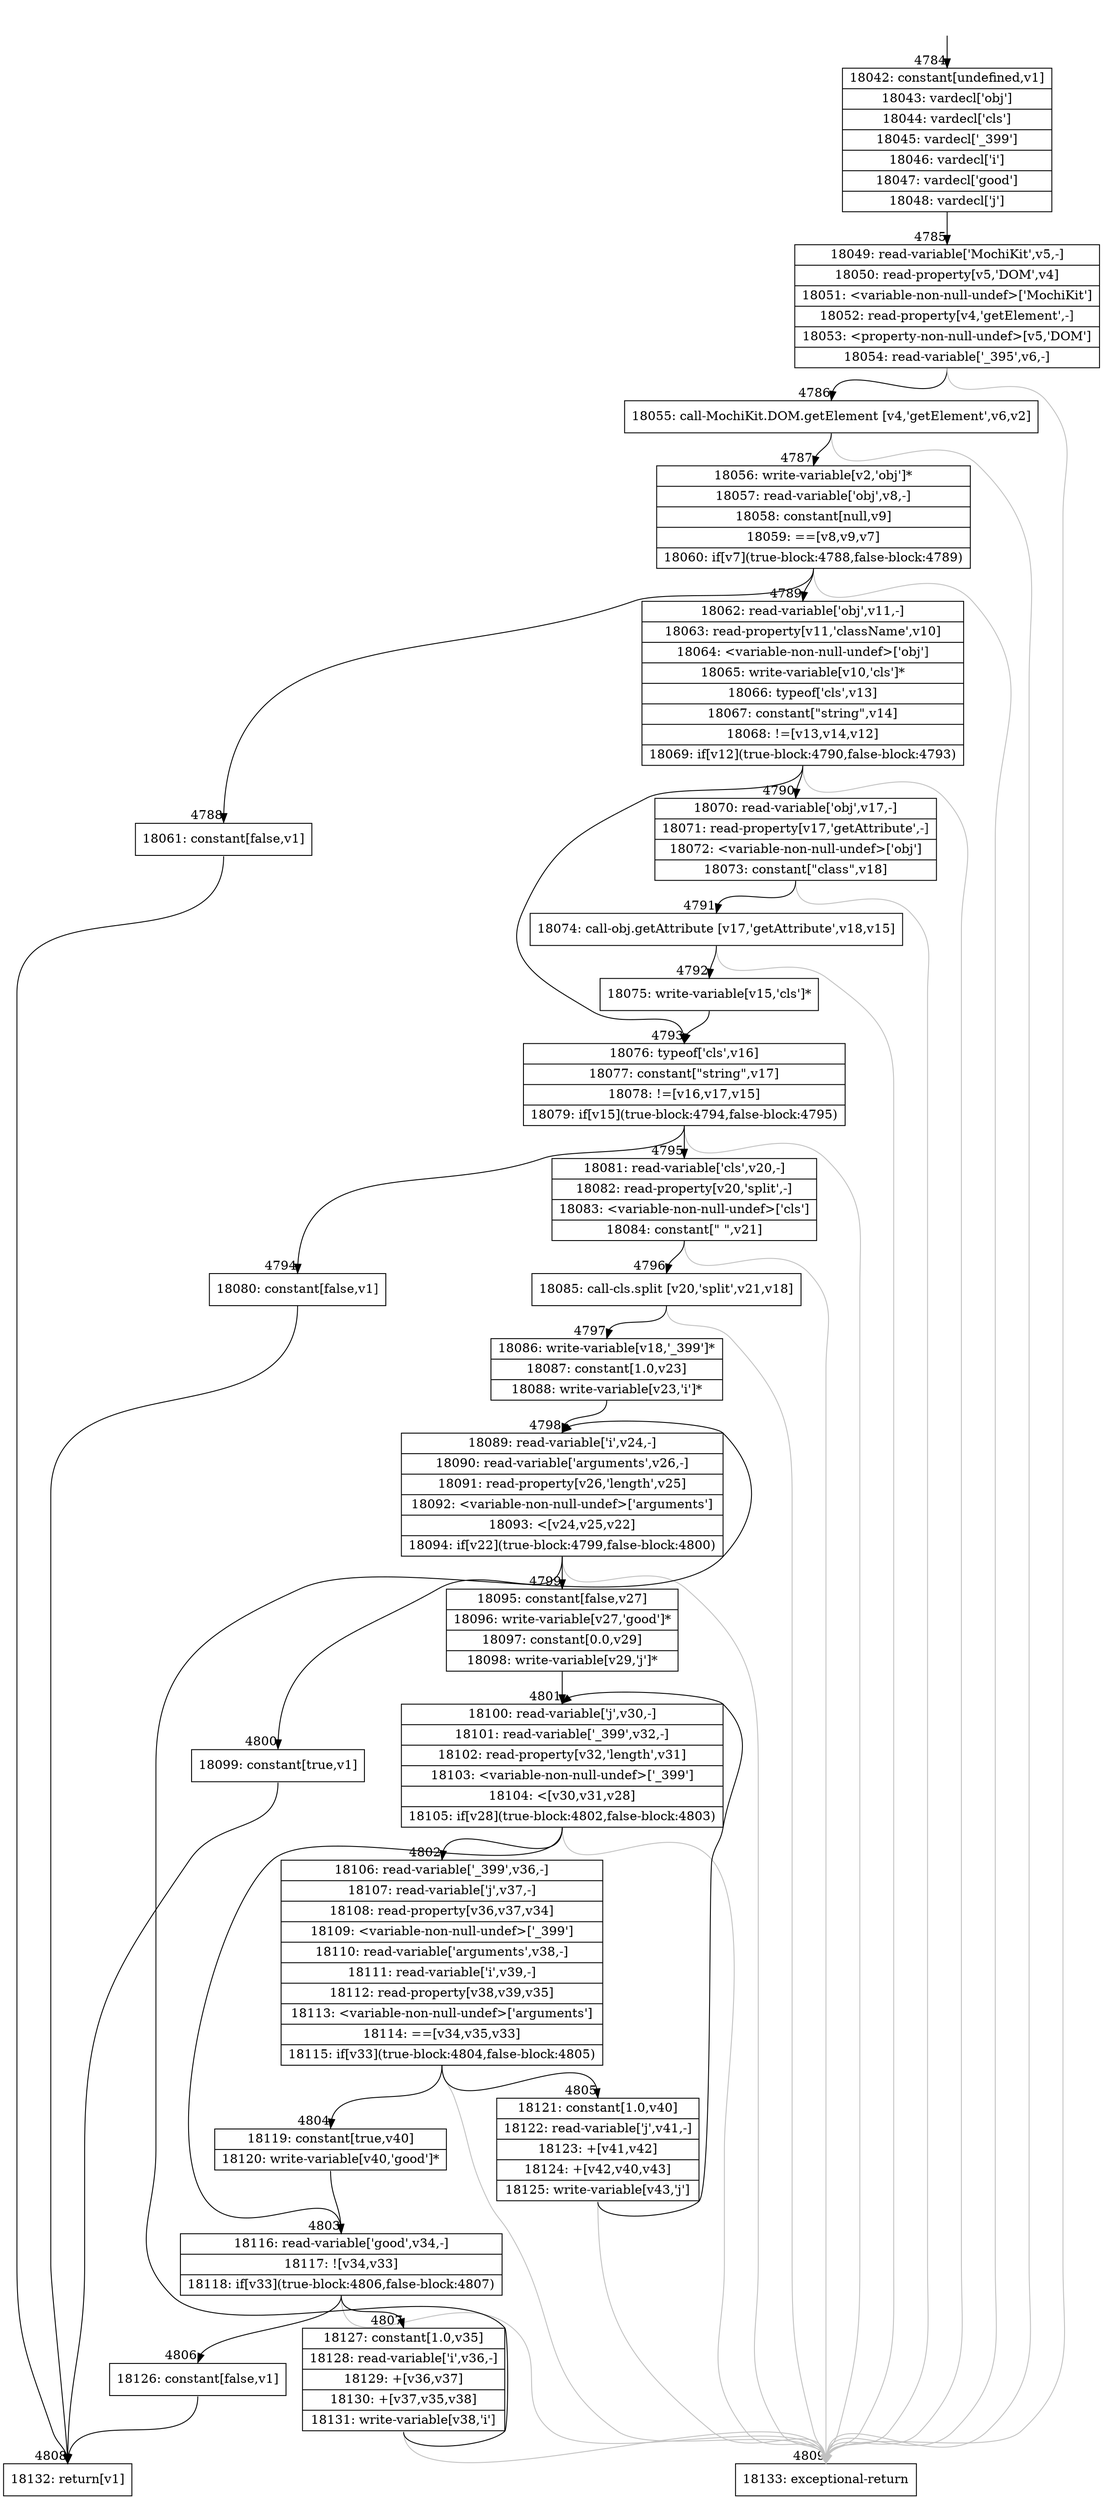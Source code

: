 digraph {
rankdir="TD"
BB_entry348[shape=none,label=""];
BB_entry348 -> BB4784 [tailport=s, headport=n, headlabel="    4784"]
BB4784 [shape=record label="{18042: constant[undefined,v1]|18043: vardecl['obj']|18044: vardecl['cls']|18045: vardecl['_399']|18046: vardecl['i']|18047: vardecl['good']|18048: vardecl['j']}" ] 
BB4784 -> BB4785 [tailport=s, headport=n, headlabel="      4785"]
BB4785 [shape=record label="{18049: read-variable['MochiKit',v5,-]|18050: read-property[v5,'DOM',v4]|18051: \<variable-non-null-undef\>['MochiKit']|18052: read-property[v4,'getElement',-]|18053: \<property-non-null-undef\>[v5,'DOM']|18054: read-variable['_395',v6,-]}" ] 
BB4785 -> BB4786 [tailport=s, headport=n, headlabel="      4786"]
BB4785 -> BB4809 [tailport=s, headport=n, color=gray, headlabel="      4809"]
BB4786 [shape=record label="{18055: call-MochiKit.DOM.getElement [v4,'getElement',v6,v2]}" ] 
BB4786 -> BB4787 [tailport=s, headport=n, headlabel="      4787"]
BB4786 -> BB4809 [tailport=s, headport=n, color=gray]
BB4787 [shape=record label="{18056: write-variable[v2,'obj']*|18057: read-variable['obj',v8,-]|18058: constant[null,v9]|18059: ==[v8,v9,v7]|18060: if[v7](true-block:4788,false-block:4789)}" ] 
BB4787 -> BB4788 [tailport=s, headport=n, headlabel="      4788"]
BB4787 -> BB4789 [tailport=s, headport=n, headlabel="      4789"]
BB4787 -> BB4809 [tailport=s, headport=n, color=gray]
BB4788 [shape=record label="{18061: constant[false,v1]}" ] 
BB4788 -> BB4808 [tailport=s, headport=n, headlabel="      4808"]
BB4789 [shape=record label="{18062: read-variable['obj',v11,-]|18063: read-property[v11,'className',v10]|18064: \<variable-non-null-undef\>['obj']|18065: write-variable[v10,'cls']*|18066: typeof['cls',v13]|18067: constant[\"string\",v14]|18068: !=[v13,v14,v12]|18069: if[v12](true-block:4790,false-block:4793)}" ] 
BB4789 -> BB4790 [tailport=s, headport=n, headlabel="      4790"]
BB4789 -> BB4793 [tailport=s, headport=n, headlabel="      4793"]
BB4789 -> BB4809 [tailport=s, headport=n, color=gray]
BB4790 [shape=record label="{18070: read-variable['obj',v17,-]|18071: read-property[v17,'getAttribute',-]|18072: \<variable-non-null-undef\>['obj']|18073: constant[\"class\",v18]}" ] 
BB4790 -> BB4791 [tailport=s, headport=n, headlabel="      4791"]
BB4790 -> BB4809 [tailport=s, headport=n, color=gray]
BB4791 [shape=record label="{18074: call-obj.getAttribute [v17,'getAttribute',v18,v15]}" ] 
BB4791 -> BB4792 [tailport=s, headport=n, headlabel="      4792"]
BB4791 -> BB4809 [tailport=s, headport=n, color=gray]
BB4792 [shape=record label="{18075: write-variable[v15,'cls']*}" ] 
BB4792 -> BB4793 [tailport=s, headport=n]
BB4793 [shape=record label="{18076: typeof['cls',v16]|18077: constant[\"string\",v17]|18078: !=[v16,v17,v15]|18079: if[v15](true-block:4794,false-block:4795)}" ] 
BB4793 -> BB4794 [tailport=s, headport=n, headlabel="      4794"]
BB4793 -> BB4795 [tailport=s, headport=n, headlabel="      4795"]
BB4793 -> BB4809 [tailport=s, headport=n, color=gray]
BB4794 [shape=record label="{18080: constant[false,v1]}" ] 
BB4794 -> BB4808 [tailport=s, headport=n]
BB4795 [shape=record label="{18081: read-variable['cls',v20,-]|18082: read-property[v20,'split',-]|18083: \<variable-non-null-undef\>['cls']|18084: constant[\" \",v21]}" ] 
BB4795 -> BB4796 [tailport=s, headport=n, headlabel="      4796"]
BB4795 -> BB4809 [tailport=s, headport=n, color=gray]
BB4796 [shape=record label="{18085: call-cls.split [v20,'split',v21,v18]}" ] 
BB4796 -> BB4797 [tailport=s, headport=n, headlabel="      4797"]
BB4796 -> BB4809 [tailport=s, headport=n, color=gray]
BB4797 [shape=record label="{18086: write-variable[v18,'_399']*|18087: constant[1.0,v23]|18088: write-variable[v23,'i']*}" ] 
BB4797 -> BB4798 [tailport=s, headport=n, headlabel="      4798"]
BB4798 [shape=record label="{18089: read-variable['i',v24,-]|18090: read-variable['arguments',v26,-]|18091: read-property[v26,'length',v25]|18092: \<variable-non-null-undef\>['arguments']|18093: \<[v24,v25,v22]|18094: if[v22](true-block:4799,false-block:4800)}" ] 
BB4798 -> BB4799 [tailport=s, headport=n, headlabel="      4799"]
BB4798 -> BB4800 [tailport=s, headport=n, headlabel="      4800"]
BB4798 -> BB4809 [tailport=s, headport=n, color=gray]
BB4799 [shape=record label="{18095: constant[false,v27]|18096: write-variable[v27,'good']*|18097: constant[0.0,v29]|18098: write-variable[v29,'j']*}" ] 
BB4799 -> BB4801 [tailport=s, headport=n, headlabel="      4801"]
BB4800 [shape=record label="{18099: constant[true,v1]}" ] 
BB4800 -> BB4808 [tailport=s, headport=n]
BB4801 [shape=record label="{18100: read-variable['j',v30,-]|18101: read-variable['_399',v32,-]|18102: read-property[v32,'length',v31]|18103: \<variable-non-null-undef\>['_399']|18104: \<[v30,v31,v28]|18105: if[v28](true-block:4802,false-block:4803)}" ] 
BB4801 -> BB4802 [tailport=s, headport=n, headlabel="      4802"]
BB4801 -> BB4803 [tailport=s, headport=n, headlabel="      4803"]
BB4801 -> BB4809 [tailport=s, headport=n, color=gray]
BB4802 [shape=record label="{18106: read-variable['_399',v36,-]|18107: read-variable['j',v37,-]|18108: read-property[v36,v37,v34]|18109: \<variable-non-null-undef\>['_399']|18110: read-variable['arguments',v38,-]|18111: read-variable['i',v39,-]|18112: read-property[v38,v39,v35]|18113: \<variable-non-null-undef\>['arguments']|18114: ==[v34,v35,v33]|18115: if[v33](true-block:4804,false-block:4805)}" ] 
BB4802 -> BB4804 [tailport=s, headport=n, headlabel="      4804"]
BB4802 -> BB4805 [tailport=s, headport=n, headlabel="      4805"]
BB4802 -> BB4809 [tailport=s, headport=n, color=gray]
BB4803 [shape=record label="{18116: read-variable['good',v34,-]|18117: ![v34,v33]|18118: if[v33](true-block:4806,false-block:4807)}" ] 
BB4803 -> BB4806 [tailport=s, headport=n, headlabel="      4806"]
BB4803 -> BB4807 [tailport=s, headport=n, headlabel="      4807"]
BB4803 -> BB4809 [tailport=s, headport=n, color=gray]
BB4804 [shape=record label="{18119: constant[true,v40]|18120: write-variable[v40,'good']*}" ] 
BB4804 -> BB4803 [tailport=s, headport=n]
BB4805 [shape=record label="{18121: constant[1.0,v40]|18122: read-variable['j',v41,-]|18123: +[v41,v42]|18124: +[v42,v40,v43]|18125: write-variable[v43,'j']}" ] 
BB4805 -> BB4801 [tailport=s, headport=n]
BB4805 -> BB4809 [tailport=s, headport=n, color=gray]
BB4806 [shape=record label="{18126: constant[false,v1]}" ] 
BB4806 -> BB4808 [tailport=s, headport=n]
BB4807 [shape=record label="{18127: constant[1.0,v35]|18128: read-variable['i',v36,-]|18129: +[v36,v37]|18130: +[v37,v35,v38]|18131: write-variable[v38,'i']}" ] 
BB4807 -> BB4798 [tailport=s, headport=n]
BB4807 -> BB4809 [tailport=s, headport=n, color=gray]
BB4808 [shape=record label="{18132: return[v1]}" ] 
BB4809 [shape=record label="{18133: exceptional-return}" ] 
//#$~ 3357
}
